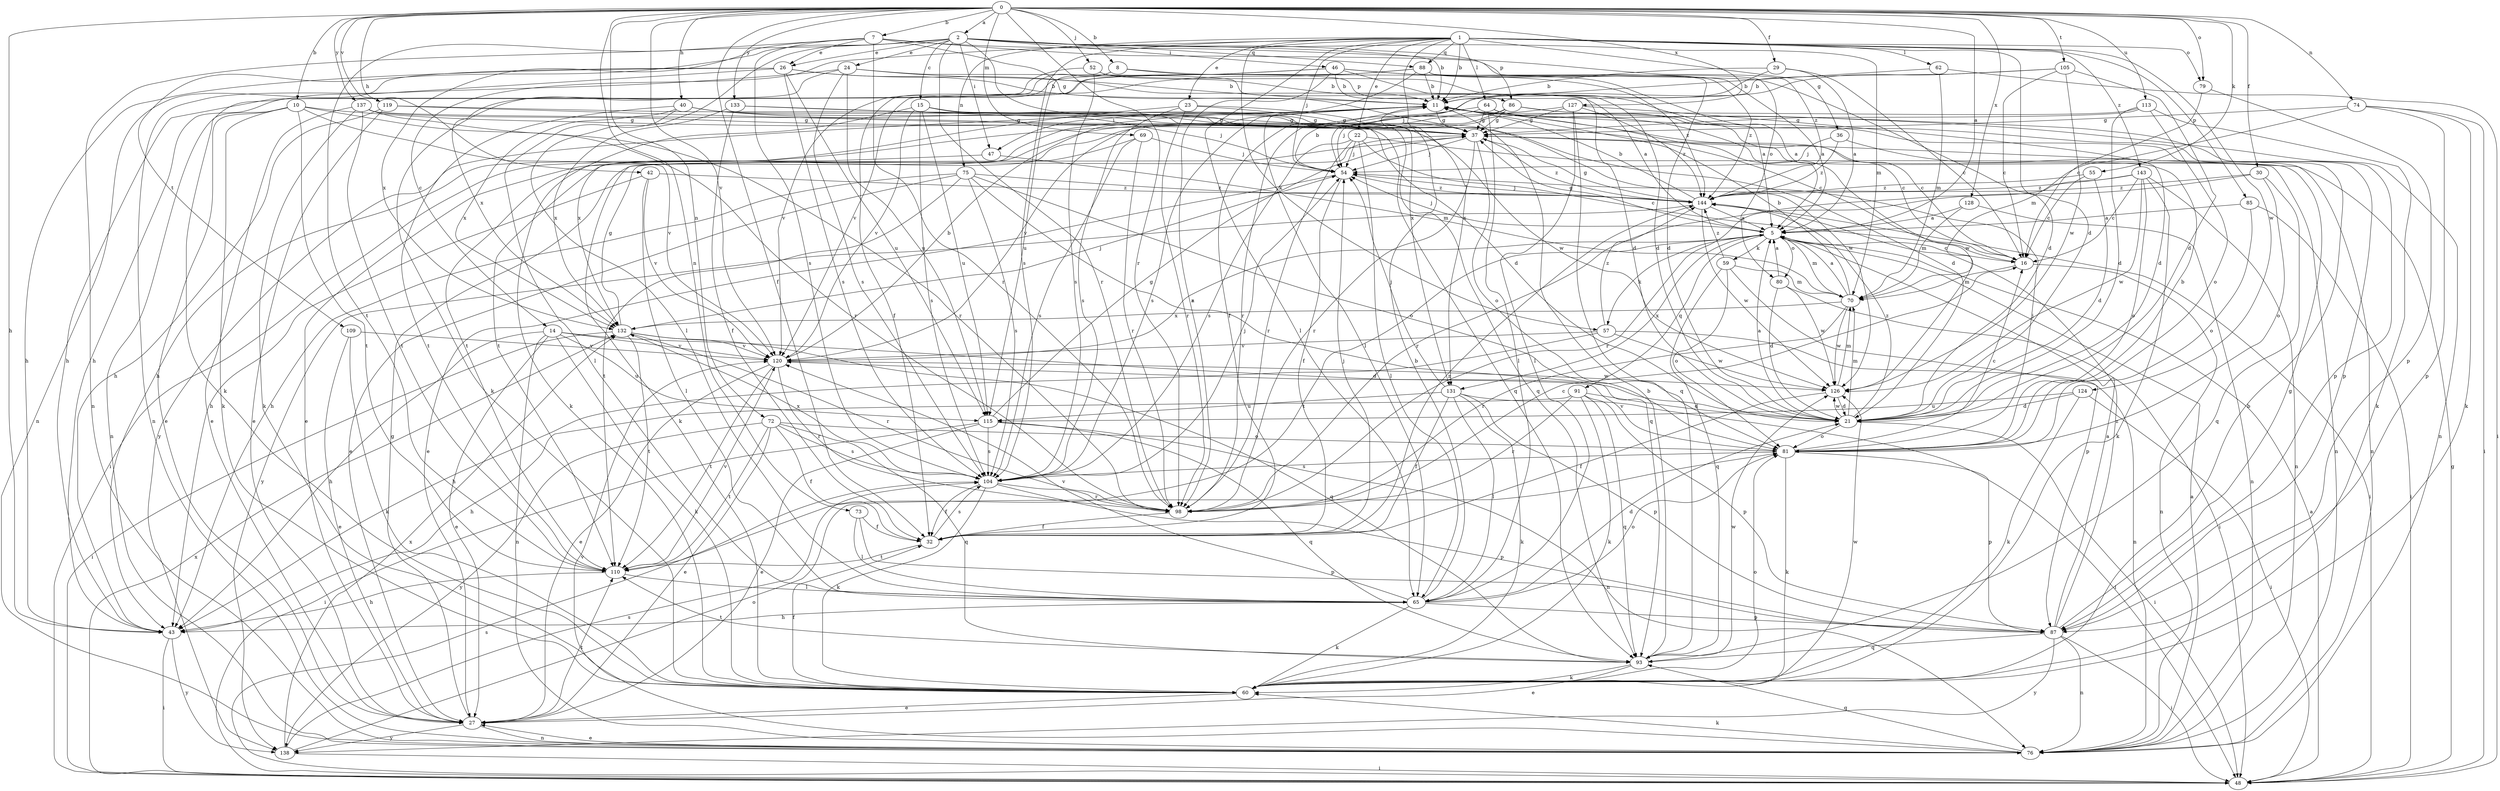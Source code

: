 strict digraph  {
0;
1;
2;
5;
7;
8;
10;
11;
14;
15;
16;
21;
22;
23;
24;
26;
27;
29;
30;
32;
36;
37;
40;
42;
43;
46;
47;
48;
52;
54;
55;
57;
59;
60;
62;
64;
65;
69;
70;
72;
73;
74;
75;
76;
79;
80;
81;
85;
86;
87;
88;
91;
93;
98;
104;
105;
109;
110;
113;
115;
119;
120;
124;
126;
127;
128;
131;
132;
133;
137;
138;
143;
144;
0 -> 2  [label=a];
0 -> 5  [label=a];
0 -> 7  [label=b];
0 -> 8  [label=b];
0 -> 10  [label=b];
0 -> 29  [label=f];
0 -> 30  [label=f];
0 -> 32  [label=f];
0 -> 40  [label=h];
0 -> 42  [label=h];
0 -> 43  [label=h];
0 -> 52  [label=j];
0 -> 55  [label=k];
0 -> 69  [label=m];
0 -> 72  [label=n];
0 -> 73  [label=n];
0 -> 74  [label=n];
0 -> 79  [label=o];
0 -> 98  [label=r];
0 -> 105  [label=t];
0 -> 113  [label=u];
0 -> 119  [label=v];
0 -> 120  [label=v];
0 -> 127  [label=x];
0 -> 128  [label=x];
0 -> 133  [label=y];
0 -> 137  [label=y];
1 -> 11  [label=b];
1 -> 14  [label=c];
1 -> 21  [label=d];
1 -> 22  [label=e];
1 -> 23  [label=e];
1 -> 36  [label=g];
1 -> 54  [label=j];
1 -> 57  [label=k];
1 -> 62  [label=l];
1 -> 64  [label=l];
1 -> 65  [label=l];
1 -> 75  [label=n];
1 -> 79  [label=o];
1 -> 85  [label=p];
1 -> 88  [label=q];
1 -> 104  [label=s];
1 -> 124  [label=w];
1 -> 131  [label=x];
1 -> 143  [label=z];
2 -> 11  [label=b];
2 -> 15  [label=c];
2 -> 24  [label=e];
2 -> 26  [label=e];
2 -> 46  [label=i];
2 -> 47  [label=i];
2 -> 65  [label=l];
2 -> 70  [label=m];
2 -> 76  [label=n];
2 -> 86  [label=p];
2 -> 88  [label=q];
2 -> 98  [label=r];
2 -> 109  [label=t];
2 -> 131  [label=x];
5 -> 16  [label=c];
5 -> 37  [label=g];
5 -> 54  [label=j];
5 -> 57  [label=k];
5 -> 59  [label=k];
5 -> 70  [label=m];
5 -> 80  [label=o];
5 -> 91  [label=q];
5 -> 110  [label=t];
5 -> 131  [label=x];
7 -> 26  [label=e];
7 -> 37  [label=g];
7 -> 80  [label=o];
7 -> 98  [label=r];
7 -> 104  [label=s];
7 -> 110  [label=t];
7 -> 132  [label=x];
7 -> 144  [label=z];
8 -> 21  [label=d];
8 -> 43  [label=h];
8 -> 86  [label=p];
8 -> 115  [label=u];
10 -> 27  [label=e];
10 -> 37  [label=g];
10 -> 60  [label=k];
10 -> 76  [label=n];
10 -> 98  [label=r];
10 -> 110  [label=t];
10 -> 120  [label=v];
11 -> 37  [label=g];
11 -> 47  [label=i];
11 -> 76  [label=n];
11 -> 87  [label=p];
11 -> 104  [label=s];
11 -> 132  [label=x];
11 -> 138  [label=y];
14 -> 21  [label=d];
14 -> 27  [label=e];
14 -> 43  [label=h];
14 -> 60  [label=k];
14 -> 76  [label=n];
14 -> 115  [label=u];
14 -> 120  [label=v];
15 -> 37  [label=g];
15 -> 60  [label=k];
15 -> 93  [label=q];
15 -> 104  [label=s];
15 -> 115  [label=u];
15 -> 120  [label=v];
15 -> 126  [label=w];
16 -> 70  [label=m];
16 -> 76  [label=n];
21 -> 5  [label=a];
21 -> 48  [label=i];
21 -> 70  [label=m];
21 -> 81  [label=o];
21 -> 126  [label=w];
21 -> 144  [label=z];
22 -> 16  [label=c];
22 -> 54  [label=j];
22 -> 65  [label=l];
22 -> 76  [label=n];
22 -> 98  [label=r];
22 -> 104  [label=s];
23 -> 37  [label=g];
23 -> 98  [label=r];
23 -> 104  [label=s];
23 -> 110  [label=t];
23 -> 126  [label=w];
24 -> 11  [label=b];
24 -> 21  [label=d];
24 -> 76  [label=n];
24 -> 104  [label=s];
24 -> 115  [label=u];
24 -> 132  [label=x];
26 -> 5  [label=a];
26 -> 11  [label=b];
26 -> 43  [label=h];
26 -> 60  [label=k];
26 -> 76  [label=n];
26 -> 104  [label=s];
26 -> 115  [label=u];
27 -> 37  [label=g];
27 -> 76  [label=n];
27 -> 110  [label=t];
27 -> 138  [label=y];
29 -> 5  [label=a];
29 -> 11  [label=b];
29 -> 16  [label=c];
29 -> 54  [label=j];
30 -> 81  [label=o];
30 -> 93  [label=q];
30 -> 98  [label=r];
30 -> 144  [label=z];
32 -> 54  [label=j];
32 -> 104  [label=s];
32 -> 110  [label=t];
32 -> 144  [label=z];
36 -> 54  [label=j];
36 -> 76  [label=n];
36 -> 144  [label=z];
37 -> 54  [label=j];
37 -> 81  [label=o];
37 -> 98  [label=r];
37 -> 144  [label=z];
40 -> 16  [label=c];
40 -> 37  [label=g];
40 -> 65  [label=l];
40 -> 93  [label=q];
40 -> 110  [label=t];
40 -> 132  [label=x];
42 -> 43  [label=h];
42 -> 65  [label=l];
42 -> 120  [label=v];
42 -> 144  [label=z];
43 -> 48  [label=i];
43 -> 138  [label=y];
46 -> 5  [label=a];
46 -> 11  [label=b];
46 -> 21  [label=d];
46 -> 32  [label=f];
46 -> 98  [label=r];
46 -> 120  [label=v];
46 -> 144  [label=z];
47 -> 48  [label=i];
47 -> 70  [label=m];
48 -> 5  [label=a];
48 -> 37  [label=g];
48 -> 104  [label=s];
48 -> 132  [label=x];
52 -> 5  [label=a];
52 -> 11  [label=b];
52 -> 43  [label=h];
52 -> 104  [label=s];
54 -> 11  [label=b];
54 -> 27  [label=e];
54 -> 32  [label=f];
54 -> 144  [label=z];
55 -> 16  [label=c];
55 -> 21  [label=d];
55 -> 144  [label=z];
57 -> 43  [label=h];
57 -> 76  [label=n];
57 -> 120  [label=v];
57 -> 126  [label=w];
57 -> 144  [label=z];
59 -> 70  [label=m];
59 -> 81  [label=o];
59 -> 87  [label=p];
59 -> 93  [label=q];
59 -> 144  [label=z];
60 -> 11  [label=b];
60 -> 27  [label=e];
60 -> 32  [label=f];
60 -> 81  [label=o];
60 -> 126  [label=w];
62 -> 11  [label=b];
62 -> 48  [label=i];
62 -> 70  [label=m];
64 -> 16  [label=c];
64 -> 37  [label=g];
64 -> 43  [label=h];
64 -> 65  [label=l];
64 -> 98  [label=r];
64 -> 126  [label=w];
65 -> 11  [label=b];
65 -> 21  [label=d];
65 -> 43  [label=h];
65 -> 60  [label=k];
65 -> 81  [label=o];
65 -> 87  [label=p];
65 -> 120  [label=v];
69 -> 54  [label=j];
69 -> 60  [label=k];
69 -> 98  [label=r];
69 -> 104  [label=s];
70 -> 5  [label=a];
70 -> 11  [label=b];
70 -> 98  [label=r];
70 -> 126  [label=w];
70 -> 132  [label=x];
72 -> 27  [label=e];
72 -> 32  [label=f];
72 -> 81  [label=o];
72 -> 93  [label=q];
72 -> 104  [label=s];
72 -> 110  [label=t];
72 -> 138  [label=y];
73 -> 32  [label=f];
73 -> 65  [label=l];
73 -> 87  [label=p];
74 -> 37  [label=g];
74 -> 48  [label=i];
74 -> 60  [label=k];
74 -> 70  [label=m];
74 -> 87  [label=p];
75 -> 27  [label=e];
75 -> 43  [label=h];
75 -> 81  [label=o];
75 -> 93  [label=q];
75 -> 104  [label=s];
75 -> 110  [label=t];
75 -> 144  [label=z];
76 -> 5  [label=a];
76 -> 27  [label=e];
76 -> 60  [label=k];
76 -> 93  [label=q];
76 -> 120  [label=v];
79 -> 16  [label=c];
79 -> 87  [label=p];
80 -> 5  [label=a];
80 -> 21  [label=d];
80 -> 48  [label=i];
80 -> 126  [label=w];
81 -> 11  [label=b];
81 -> 16  [label=c];
81 -> 54  [label=j];
81 -> 60  [label=k];
81 -> 87  [label=p];
81 -> 104  [label=s];
81 -> 120  [label=v];
85 -> 5  [label=a];
85 -> 48  [label=i];
85 -> 81  [label=o];
86 -> 16  [label=c];
86 -> 27  [label=e];
86 -> 37  [label=g];
86 -> 54  [label=j];
86 -> 87  [label=p];
87 -> 5  [label=a];
87 -> 37  [label=g];
87 -> 48  [label=i];
87 -> 76  [label=n];
87 -> 93  [label=q];
87 -> 138  [label=y];
87 -> 144  [label=z];
88 -> 5  [label=a];
88 -> 11  [label=b];
88 -> 21  [label=d];
88 -> 60  [label=k];
88 -> 65  [label=l];
88 -> 120  [label=v];
88 -> 144  [label=z];
91 -> 21  [label=d];
91 -> 43  [label=h];
91 -> 60  [label=k];
91 -> 87  [label=p];
91 -> 93  [label=q];
91 -> 98  [label=r];
93 -> 11  [label=b];
93 -> 27  [label=e];
93 -> 60  [label=k];
93 -> 110  [label=t];
93 -> 126  [label=w];
98 -> 16  [label=c];
98 -> 32  [label=f];
104 -> 32  [label=f];
104 -> 54  [label=j];
104 -> 60  [label=k];
104 -> 87  [label=p];
104 -> 98  [label=r];
104 -> 132  [label=x];
105 -> 11  [label=b];
105 -> 16  [label=c];
105 -> 21  [label=d];
105 -> 32  [label=f];
105 -> 126  [label=w];
109 -> 27  [label=e];
109 -> 60  [label=k];
109 -> 120  [label=v];
110 -> 43  [label=h];
110 -> 65  [label=l];
110 -> 120  [label=v];
113 -> 21  [label=d];
113 -> 37  [label=g];
113 -> 60  [label=k];
113 -> 81  [label=o];
113 -> 110  [label=t];
115 -> 27  [label=e];
115 -> 37  [label=g];
115 -> 48  [label=i];
115 -> 76  [label=n];
115 -> 93  [label=q];
115 -> 104  [label=s];
119 -> 21  [label=d];
119 -> 27  [label=e];
119 -> 37  [label=g];
119 -> 43  [label=h];
120 -> 5  [label=a];
120 -> 11  [label=b];
120 -> 27  [label=e];
120 -> 98  [label=r];
120 -> 110  [label=t];
120 -> 126  [label=w];
124 -> 21  [label=d];
124 -> 48  [label=i];
124 -> 60  [label=k];
124 -> 115  [label=u];
126 -> 21  [label=d];
126 -> 32  [label=f];
126 -> 70  [label=m];
127 -> 21  [label=d];
127 -> 37  [label=g];
127 -> 65  [label=l];
127 -> 93  [label=q];
127 -> 120  [label=v];
127 -> 144  [label=z];
128 -> 5  [label=a];
128 -> 70  [label=m];
128 -> 76  [label=n];
131 -> 32  [label=f];
131 -> 48  [label=i];
131 -> 54  [label=j];
131 -> 60  [label=k];
131 -> 65  [label=l];
131 -> 87  [label=p];
131 -> 115  [label=u];
132 -> 37  [label=g];
132 -> 48  [label=i];
132 -> 54  [label=j];
132 -> 93  [label=q];
132 -> 98  [label=r];
132 -> 110  [label=t];
132 -> 120  [label=v];
133 -> 32  [label=f];
133 -> 37  [label=g];
133 -> 54  [label=j];
133 -> 132  [label=x];
137 -> 21  [label=d];
137 -> 27  [label=e];
137 -> 37  [label=g];
137 -> 60  [label=k];
137 -> 98  [label=r];
137 -> 110  [label=t];
138 -> 48  [label=i];
138 -> 81  [label=o];
138 -> 104  [label=s];
138 -> 132  [label=x];
143 -> 16  [label=c];
143 -> 60  [label=k];
143 -> 76  [label=n];
143 -> 81  [label=o];
143 -> 98  [label=r];
143 -> 126  [label=w];
143 -> 144  [label=z];
144 -> 5  [label=a];
144 -> 11  [label=b];
144 -> 37  [label=g];
144 -> 48  [label=i];
144 -> 54  [label=j];
144 -> 126  [label=w];
144 -> 138  [label=y];
}
